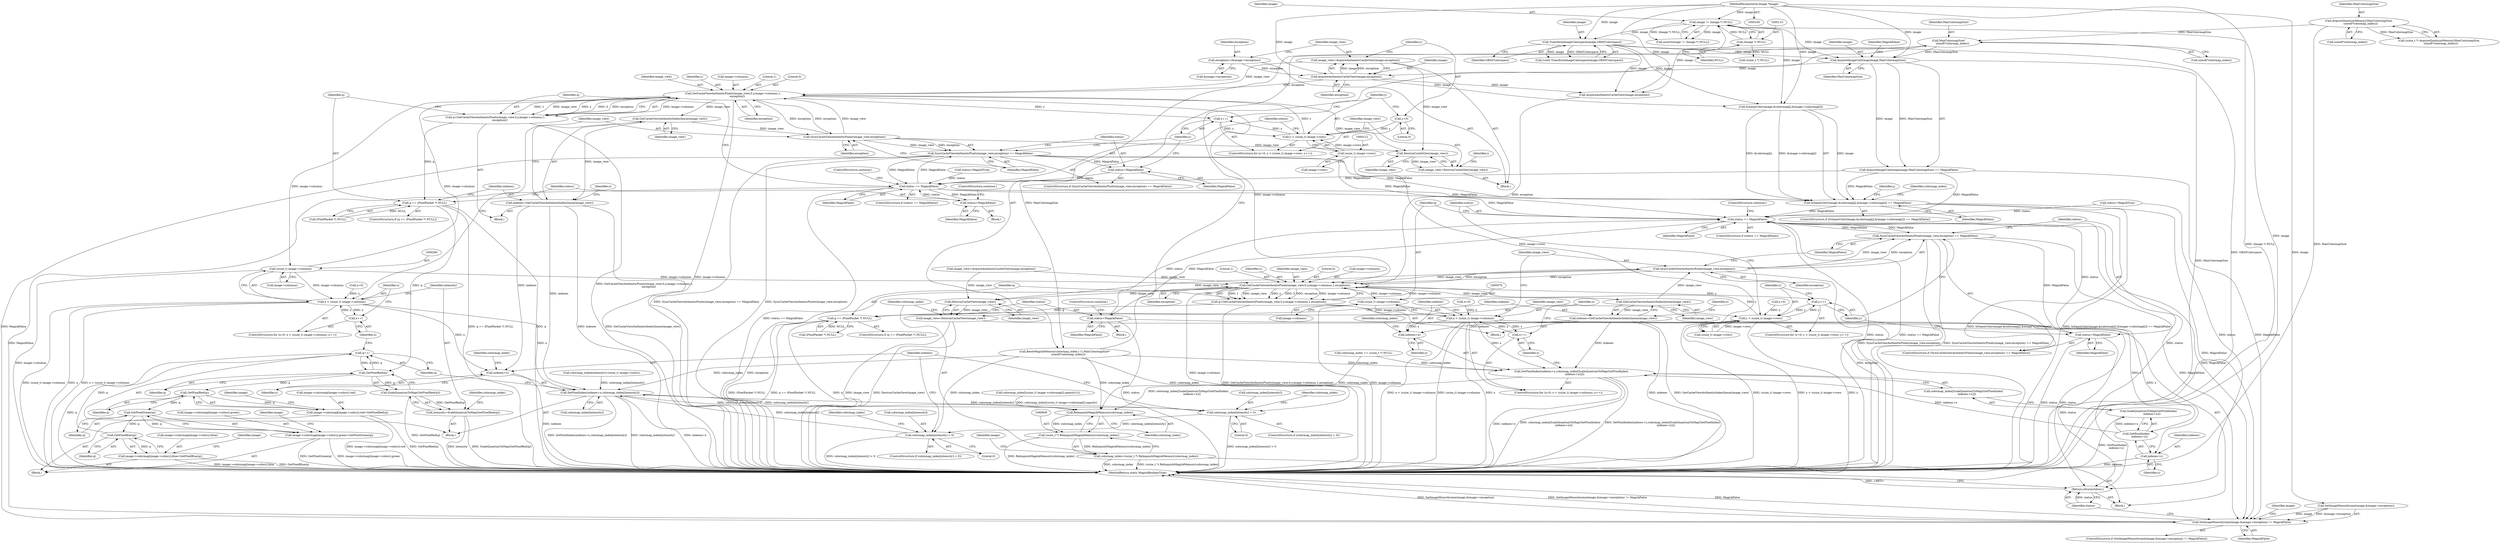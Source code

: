 digraph "0_ImageMagick_db1ffb6cf44bcfe5c4d5fcf9d9109ded5617387f_1@pointer" {
"1000229" [label="(Call,GetCacheViewAuthenticPixels(image_view,0,y,image->columns,1,\n          exception))"];
"1000200" [label="(Call,image_view=AcquireAuthenticCacheView(image,exception))"];
"1000202" [label="(Call,AcquireAuthenticCacheView(image,exception))"];
"1000176" [label="(Call,AcquireImageColormap(image,MaxColormapSize))"];
"1000131" [label="(Call,TransformImageColorspace(image,GRAYColorspace))"];
"1000112" [label="(Call,image != (Image *) NULL)"];
"1000101" [label="(MethodParameterIn,Image *image)"];
"1000114" [label="(Call,(Image *) NULL)"];
"1000169" [label="(Call,MaxColormapSize*\n         sizeof(*colormap_index))"];
"1000138" [label="(Call,AcquireQuantumMemory(MaxColormapSize,\n    sizeof(*colormap_index)))"];
"1000194" [label="(Call,exception=(&image->exception))"];
"1000347" [label="(Call,SyncCacheViewAuthenticPixels(image_view,exception))"];
"1000251" [label="(Call,GetCacheViewAuthenticIndexQueue(image_view))"];
"1000229" [label="(Call,GetCacheViewAuthenticPixels(image_view,0,y,image->columns,1,\n          exception))"];
"1000209" [label="(Call,y < (ssize_t) image->rows)"];
"1000216" [label="(Call,y++)"];
"1000206" [label="(Call,y=0)"];
"1000211" [label="(Call,(ssize_t) image->rows)"];
"1000259" [label="(Call,(ssize_t) image->columns)"];
"1000227" [label="(Call,q=GetCacheViewAuthenticPixels(image_view,0,y,image->columns,1,\n          exception))"];
"1000239" [label="(Call,q == (PixelPacket *) NULL)"];
"1000271" [label="(Call,GetPixelRed(q))"];
"1000270" [label="(Call,ScaleQuantumToMap(GetPixelRed(q)))"];
"1000268" [label="(Call,intensity=ScaleQuantumToMap(GetPixelRed(q)))"];
"1000306" [label="(Call,GetPixelRed(q))"];
"1000296" [label="(Call,image->colormap[image->colors].red=GetPixelRed(q))"];
"1000318" [label="(Call,GetPixelGreen(q))"];
"1000308" [label="(Call,image->colormap[image->colors].green=GetPixelGreen(q))"];
"1000330" [label="(Call,GetPixelBlue(q))"];
"1000320" [label="(Call,image->colormap[image->colors].blue=GetPixelBlue(q))"];
"1000343" [label="(Call,q++)"];
"1000249" [label="(Call,indexes=GetCacheViewAuthenticIndexQueue(image_view))"];
"1000336" [label="(Call,SetPixelIndex(indexes+x,colormap_index[intensity]))"];
"1000274" [label="(Call,colormap_index[intensity] < 0)"];
"1000281" [label="(Call,colormap_index[intensity] < 0)"];
"1000610" [label="(Call,RelinquishMagickMemory(colormap_index))"];
"1000608" [label="(Call,(ssize_t *) RelinquishMagickMemory(colormap_index))"];
"1000606" [label="(Call,colormap_index=(ssize_t *) RelinquishMagickMemory(colormap_index))"];
"1000337" [label="(Call,indexes+x)"];
"1000346" [label="(Call,SyncCacheViewAuthenticPixels(image_view,exception) == MagickFalse)"];
"1000223" [label="(Call,status == MagickFalse)"];
"1000245" [label="(Call,status=MagickFalse)"];
"1000444" [label="(Call,IsSameColor(image,&colormap[j],&image->colormap[i]) == MagickFalse)"];
"1000539" [label="(Call,status == MagickFalse)"];
"1000561" [label="(Call,status=MagickFalse)"];
"1000631" [label="(Return,return(status);)"];
"1000594" [label="(Call,SyncCacheViewAuthenticPixels(image_view,exception) == MagickFalse)"];
"1000599" [label="(Call,status=MagickFalse)"];
"1000618" [label="(Call,SetImageMonochrome(image,&image->exception) != MagickFalse)"];
"1000351" [label="(Call,status=MagickFalse)"];
"1000356" [label="(Call,DestroyCacheView(image_view))"];
"1000354" [label="(Call,image_view=DestroyCacheView(image_view))"];
"1000257" [label="(Call,x < (ssize_t) image->columns)"];
"1000264" [label="(Call,x++)"];
"1000545" [label="(Call,GetCacheViewAuthenticPixels(image_view,0,y,image->columns,1,exception))"];
"1000532" [label="(Call,y++)"];
"1000525" [label="(Call,y < (ssize_t) image->rows)"];
"1000543" [label="(Call,q=GetCacheViewAuthenticPixels(image_view,0,y,image->columns,1,exception))"];
"1000555" [label="(Call,q == (PixelPacket *) NULL)"];
"1000567" [label="(Call,GetCacheViewAuthenticIndexQueue(image_view))"];
"1000565" [label="(Call,indexes=GetCacheViewAuthenticIndexQueue(image_view))"];
"1000582" [label="(Call,SetPixelIndex(indexes+x,colormap_index[ScaleQuantumToMap(GetPixelIndex(\n        indexes+x))]))"];
"1000583" [label="(Call,indexes+x)"];
"1000595" [label="(Call,SyncCacheViewAuthenticPixels(image_view,exception))"];
"1000604" [label="(Call,DestroyCacheView(image_view))"];
"1000602" [label="(Call,image_view=DestroyCacheView(image_view))"];
"1000575" [label="(Call,(ssize_t) image->columns)"];
"1000573" [label="(Call,x < (ssize_t) image->columns)"];
"1000580" [label="(Call,x++)"];
"1000589" [label="(Call,GetPixelIndex(\n        indexes+x))"];
"1000588" [label="(Call,ScaleQuantumToMap(GetPixelIndex(\n        indexes+x)))"];
"1000590" [label="(Call,indexes+x)"];
"1000564" [label="(ControlStructure,continue;)"];
"1000445" [label="(Call,IsSameColor(image,&colormap[j],&image->colormap[i]))"];
"1000349" [label="(Identifier,exception)"];
"1000258" [label="(Identifier,x)"];
"1000257" [label="(Call,x < (ssize_t) image->columns)"];
"1000232" [label="(Identifier,y)"];
"1000273" [label="(ControlStructure,if (colormap_index[intensity] < 0))"];
"1000522" [label="(Call,y=0)"];
"1000610" [label="(Call,RelinquishMagickMemory(colormap_index))"];
"1000618" [label="(Call,SetImageMonochrome(image,&image->exception) != MagickFalse)"];
"1000270" [label="(Call,ScaleQuantumToMap(GetPixelRed(q)))"];
"1000213" [label="(Call,image->rows)"];
"1000210" [label="(Identifier,y)"];
"1000271" [label="(Call,GetPixelRed(q))"];
"1000346" [label="(Call,SyncCacheViewAuthenticPixels(image_view,exception) == MagickFalse)"];
"1000548" [label="(Identifier,y)"];
"1000591" [label="(Identifier,indexes)"];
"1000460" [label="(Identifier,j)"];
"1000146" [label="(Call,(ssize_t *) NULL)"];
"1000211" [label="(Call,(ssize_t) image->rows)"];
"1000178" [label="(Identifier,MaxColormapSize)"];
"1000217" [label="(Identifier,y)"];
"1000240" [label="(Identifier,q)"];
"1000608" [label="(Call,(ssize_t *) RelinquishMagickMemory(colormap_index))"];
"1000573" [label="(Call,x < (ssize_t) image->columns)"];
"1000344" [label="(Identifier,q)"];
"1000541" [label="(Identifier,MagickFalse)"];
"1000265" [label="(Identifier,x)"];
"1000592" [label="(Identifier,x)"];
"1000470" [label="(Call,colormap_index[(ssize_t) image->colormap[i].opacity]=j)"];
"1000228" [label="(Identifier,q)"];
"1000275" [label="(Call,colormap_index[intensity])"];
"1000233" [label="(Call,image->columns)"];
"1000116" [label="(Identifier,NULL)"];
"1000241" [label="(Call,(PixelPacket *) NULL)"];
"1000587" [label="(Identifier,colormap_index)"];
"1000195" [label="(Identifier,exception)"];
"1000179" [label="(Identifier,MagickFalse)"];
"1000306" [label="(Call,GetPixelRed(q))"];
"1000176" [label="(Call,AcquireImageColormap(image,MaxColormapSize))"];
"1000533" [label="(Identifier,y)"];
"1000571" [label="(Identifier,x)"];
"1000132" [label="(Identifier,image)"];
"1000114" [label="(Call,(Image *) NULL)"];
"1000170" [label="(Identifier,MaxColormapSize)"];
"1000585" [label="(Identifier,x)"];
"1000209" [label="(Call,y < (ssize_t) image->rows)"];
"1000356" [label="(Call,DestroyCacheView(image_view))"];
"1000581" [label="(Identifier,x)"];
"1000352" [label="(Identifier,status)"];
"1000236" [label="(Literal,1)"];
"1000227" [label="(Call,q=GetCacheViewAuthenticPixels(image_view,0,y,image->columns,1,\n          exception))"];
"1000144" [label="(Call,colormap_index == (ssize_t *) NULL)"];
"1000568" [label="(Identifier,image_view)"];
"1000287" [label="(Call,colormap_index[intensity]=(ssize_t) image->colors)"];
"1000321" [label="(Call,image->colormap[image->colors].blue)"];
"1000319" [label="(Identifier,q)"];
"1000247" [label="(Identifier,MagickFalse)"];
"1000597" [label="(Identifier,exception)"];
"1000617" [label="(ControlStructure,if (SetImageMonochrome(image,&image->exception) != MagickFalse))"];
"1000595" [label="(Call,SyncCacheViewAuthenticPixels(image_view,exception))"];
"1000593" [label="(ControlStructure,if (SyncCacheViewAuthenticPixels(image_view,exception) == MagickFalse))"];
"1000334" [label="(Identifier,image)"];
"1000177" [label="(Identifier,image)"];
"1000252" [label="(Identifier,image_view)"];
"1000297" [label="(Call,image->colormap[image->colors].red)"];
"1000331" [label="(Identifier,q)"];
"1000603" [label="(Identifier,image_view)"];
"1000205" [label="(ControlStructure,for (y=0; y < (ssize_t) image->rows; y++))"];
"1000206" [label="(Call,y=0)"];
"1000248" [label="(ControlStructure,continue;)"];
"1000171" [label="(Call,sizeof(*colormap_index))"];
"1000527" [label="(Call,(ssize_t) image->rows)"];
"1000605" [label="(Identifier,image_view)"];
"1000443" [label="(ControlStructure,if (IsSameColor(image,&colormap[j],&image->colormap[i]) == MagickFalse))"];
"1000251" [label="(Call,GetCacheViewAuthenticIndexQueue(image_view))"];
"1000340" [label="(Call,colormap_index[intensity])"];
"1000596" [label="(Identifier,image_view)"];
"1000161" [label="(Block,)"];
"1000546" [label="(Identifier,image_view)"];
"1000457" [label="(Identifier,MagickFalse)"];
"1000136" [label="(Call,(ssize_t *) AcquireQuantumMemory(MaxColormapSize,\n    sizeof(*colormap_index)))"];
"1000309" [label="(Call,image->colormap[image->colors].green)"];
"1000216" [label="(Call,y++)"];
"1000169" [label="(Call,MaxColormapSize*\n         sizeof(*colormap_index))"];
"1000308" [label="(Call,image->colormap[image->colors].green=GetPixelGreen(q))"];
"1000542" [label="(ControlStructure,continue;)"];
"1000200" [label="(Call,image_view=AcquireAuthenticCacheView(image,exception))"];
"1000631" [label="(Return,return(status);)"];
"1000264" [label="(Call,x++)"];
"1000575" [label="(Call,(ssize_t) image->columns)"];
"1000245" [label="(Call,status=MagickFalse)"];
"1000557" [label="(Call,(PixelPacket *) NULL)"];
"1000341" [label="(Identifier,colormap_index)"];
"1000544" [label="(Identifier,q)"];
"1000588" [label="(Call,ScaleQuantumToMap(GetPixelIndex(\n        indexes+x)))"];
"1000102" [label="(Block,)"];
"1000244" [label="(Block,)"];
"1000619" [label="(Call,SetImageMonochrome(image,&image->exception))"];
"1000272" [label="(Identifier,q)"];
"1000226" [label="(ControlStructure,continue;)"];
"1000547" [label="(Literal,0)"];
"1000343" [label="(Call,q++)"];
"1000614" [label="(Identifier,image)"];
"1000231" [label="(Literal,0)"];
"1000607" [label="(Identifier,colormap_index)"];
"1000521" [label="(ControlStructure,for (y=0; y < (ssize_t) image->rows; y++))"];
"1000351" [label="(Call,status=MagickFalse)"];
"1000318" [label="(Call,GetPixelGreen(q))"];
"1000296" [label="(Call,image->colormap[image->colors].red=GetPixelRed(q))"];
"1000285" [label="(Literal,0)"];
"1000444" [label="(Call,IsSameColor(image,&colormap[j],&image->colormap[i]) == MagickFalse)"];
"1000348" [label="(Identifier,image_view)"];
"1000175" [label="(Call,AcquireImageColormap(image,MaxColormapSize) == MagickFalse)"];
"1000250" [label="(Identifier,indexes)"];
"1000224" [label="(Identifier,status)"];
"1000330" [label="(Call,GetPixelBlue(q))"];
"1000586" [label="(Call,colormap_index[ScaleQuantumToMap(GetPixelIndex(\n        indexes+x))])"];
"1000345" [label="(ControlStructure,if (SyncCacheViewAuthenticPixels(image_view,exception) == MagickFalse))"];
"1000281" [label="(Call,colormap_index[intensity] < 0)"];
"1000602" [label="(Call,image_view=DestroyCacheView(image_view))"];
"1000540" [label="(Identifier,status)"];
"1000360" [label="(Identifier,i)"];
"1000545" [label="(Call,GetCacheViewAuthenticPixels(image_view,0,y,image->columns,1,exception))"];
"1000249" [label="(Call,indexes=GetCacheViewAuthenticIndexQueue(image_view))"];
"1000222" [label="(ControlStructure,if (status == MagickFalse))"];
"1000600" [label="(Identifier,status)"];
"1000553" [label="(Identifier,exception)"];
"1000604" [label="(Call,DestroyCacheView(image_view))"];
"1000111" [label="(Call,assert(image != (Image *) NULL))"];
"1000204" [label="(Identifier,exception)"];
"1000574" [label="(Identifier,x)"];
"1000538" [label="(ControlStructure,if (status == MagickFalse))"];
"1000101" [label="(MethodParameterIn,Image *image)"];
"1000337" [label="(Call,indexes+x)"];
"1000289" [label="(Identifier,colormap_index)"];
"1000354" [label="(Call,image_view=DestroyCacheView(image_view))"];
"1000230" [label="(Identifier,image_view)"];
"1000320" [label="(Call,image->colormap[image->colors].blue=GetPixelBlue(q))"];
"1000611" [label="(Identifier,colormap_index)"];
"1000133" [label="(Identifier,GRAYColorspace)"];
"1000131" [label="(Call,TransformImageColorspace(image,GRAYColorspace))"];
"1000539" [label="(Call,status == MagickFalse)"];
"1000567" [label="(Call,GetCacheViewAuthenticIndexQueue(image_view))"];
"1000560" [label="(Block,)"];
"1000554" [label="(ControlStructure,if (q == (PixelPacket *) NULL))"];
"1000549" [label="(Call,image->columns)"];
"1000532" [label="(Call,y++)"];
"1000563" [label="(Identifier,MagickFalse)"];
"1000282" [label="(Call,colormap_index[intensity])"];
"1000347" [label="(Call,SyncCacheViewAuthenticPixels(image_view,exception))"];
"1000269" [label="(Identifier,intensity)"];
"1000253" [label="(ControlStructure,for (x=0; x < (ssize_t) image->columns; x++))"];
"1000338" [label="(Identifier,indexes)"];
"1000507" [label="(Call,status=MagickTrue)"];
"1000268" [label="(Call,intensity=ScaleQuantumToMap(GetPixelRed(q)))"];
"1000525" [label="(Call,y < (ssize_t) image->rows)"];
"1000283" [label="(Identifier,colormap_index)"];
"1000274" [label="(Call,colormap_index[intensity] < 0)"];
"1000280" [label="(ControlStructure,if (colormap_index[intensity] < 0))"];
"1000516" [label="(Call,image_view=AcquireAuthenticCacheView(image,exception))"];
"1000276" [label="(Identifier,colormap_index)"];
"1000336" [label="(Call,SetPixelIndex(indexes+x,colormap_index[intensity]))"];
"1000601" [label="(Identifier,MagickFalse)"];
"1000259" [label="(Call,(ssize_t) image->columns)"];
"1000543" [label="(Call,q=GetCacheViewAuthenticPixels(image_view,0,y,image->columns,1,exception))"];
"1000208" [label="(Literal,0)"];
"1000582" [label="(Call,SetPixelIndex(indexes+x,colormap_index[ScaleQuantumToMap(GetPixelIndex(\n        indexes+x))]))"];
"1000324" [label="(Identifier,image)"];
"1000569" [label="(ControlStructure,for (x=0; x < (ssize_t) image->columns; x++))"];
"1000254" [label="(Call,x=0)"];
"1000278" [label="(Literal,0)"];
"1000139" [label="(Identifier,MaxColormapSize)"];
"1000307" [label="(Identifier,q)"];
"1000562" [label="(Identifier,status)"];
"1000196" [label="(Call,&image->exception)"];
"1000355" [label="(Identifier,image_view)"];
"1000526" [label="(Identifier,y)"];
"1000633" [label="(MethodReturn,static MagickBooleanType)"];
"1000570" [label="(Call,x=0)"];
"1000246" [label="(Identifier,status)"];
"1000191" [label="(Call,status=MagickTrue)"];
"1000552" [label="(Literal,1)"];
"1000577" [label="(Call,image->columns)"];
"1000223" [label="(Call,status == MagickFalse)"];
"1000194" [label="(Call,exception=(&image->exception))"];
"1000584" [label="(Identifier,indexes)"];
"1000628" [label="(Identifier,image)"];
"1000225" [label="(Identifier,MagickFalse)"];
"1000565" [label="(Call,indexes=GetCacheViewAuthenticIndexQueue(image_view))"];
"1000518" [label="(Call,AcquireAuthenticCacheView(image,exception))"];
"1000140" [label="(Call,sizeof(*colormap_index))"];
"1000165" [label="(Call,ResetMagickMemory(colormap_index,(-1),MaxColormapSize*\n         sizeof(*colormap_index)))"];
"1000286" [label="(Block,)"];
"1000113" [label="(Identifier,image)"];
"1000353" [label="(Identifier,MagickFalse)"];
"1000138" [label="(Call,AcquireQuantumMemory(MaxColormapSize,\n    sizeof(*colormap_index)))"];
"1000589" [label="(Call,GetPixelIndex(\n        indexes+x))"];
"1000203" [label="(Identifier,image)"];
"1000312" [label="(Identifier,image)"];
"1000561" [label="(Call,status=MagickFalse)"];
"1000237" [label="(Identifier,exception)"];
"1000129" [label="(Call,(void) TransformImageColorspace(image,GRAYColorspace))"];
"1000229" [label="(Call,GetCacheViewAuthenticPixels(image_view,0,y,image->columns,1,\n          exception))"];
"1000266" [label="(Block,)"];
"1000207" [label="(Identifier,y)"];
"1000472" [label="(Identifier,colormap_index)"];
"1000632" [label="(Identifier,status)"];
"1000556" [label="(Identifier,q)"];
"1000112" [label="(Call,image != (Image *) NULL)"];
"1000255" [label="(Identifier,x)"];
"1000580" [label="(Call,x++)"];
"1000202" [label="(Call,AcquireAuthenticCacheView(image,exception))"];
"1000350" [label="(Identifier,MagickFalse)"];
"1000238" [label="(ControlStructure,if (q == (PixelPacket *) NULL))"];
"1000201" [label="(Identifier,image_view)"];
"1000625" [label="(Identifier,MagickFalse)"];
"1000598" [label="(Identifier,MagickFalse)"];
"1000261" [label="(Call,image->columns)"];
"1000599" [label="(Call,status=MagickFalse)"];
"1000218" [label="(Block,)"];
"1000357" [label="(Identifier,image_view)"];
"1000566" [label="(Identifier,indexes)"];
"1000339" [label="(Identifier,x)"];
"1000606" [label="(Call,colormap_index=(ssize_t *) RelinquishMagickMemory(colormap_index))"];
"1000534" [label="(Block,)"];
"1000583" [label="(Call,indexes+x)"];
"1000239" [label="(Call,q == (PixelPacket *) NULL)"];
"1000590" [label="(Call,indexes+x)"];
"1000555" [label="(Call,q == (PixelPacket *) NULL)"];
"1000594" [label="(Call,SyncCacheViewAuthenticPixels(image_view,exception) == MagickFalse)"];
"1000229" -> "1000227"  [label="AST: "];
"1000229" -> "1000237"  [label="CFG: "];
"1000230" -> "1000229"  [label="AST: "];
"1000231" -> "1000229"  [label="AST: "];
"1000232" -> "1000229"  [label="AST: "];
"1000233" -> "1000229"  [label="AST: "];
"1000236" -> "1000229"  [label="AST: "];
"1000237" -> "1000229"  [label="AST: "];
"1000227" -> "1000229"  [label="CFG: "];
"1000229" -> "1000633"  [label="DDG: image->columns"];
"1000229" -> "1000216"  [label="DDG: y"];
"1000229" -> "1000227"  [label="DDG: image->columns"];
"1000229" -> "1000227"  [label="DDG: 1"];
"1000229" -> "1000227"  [label="DDG: image_view"];
"1000229" -> "1000227"  [label="DDG: y"];
"1000229" -> "1000227"  [label="DDG: 0"];
"1000229" -> "1000227"  [label="DDG: exception"];
"1000200" -> "1000229"  [label="DDG: image_view"];
"1000347" -> "1000229"  [label="DDG: image_view"];
"1000347" -> "1000229"  [label="DDG: exception"];
"1000209" -> "1000229"  [label="DDG: y"];
"1000259" -> "1000229"  [label="DDG: image->columns"];
"1000202" -> "1000229"  [label="DDG: exception"];
"1000229" -> "1000251"  [label="DDG: image_view"];
"1000229" -> "1000259"  [label="DDG: image->columns"];
"1000229" -> "1000347"  [label="DDG: exception"];
"1000229" -> "1000356"  [label="DDG: image_view"];
"1000229" -> "1000545"  [label="DDG: image->columns"];
"1000200" -> "1000161"  [label="AST: "];
"1000200" -> "1000202"  [label="CFG: "];
"1000201" -> "1000200"  [label="AST: "];
"1000202" -> "1000200"  [label="AST: "];
"1000207" -> "1000200"  [label="CFG: "];
"1000202" -> "1000200"  [label="DDG: image"];
"1000202" -> "1000200"  [label="DDG: exception"];
"1000200" -> "1000356"  [label="DDG: image_view"];
"1000202" -> "1000204"  [label="CFG: "];
"1000203" -> "1000202"  [label="AST: "];
"1000204" -> "1000202"  [label="AST: "];
"1000176" -> "1000202"  [label="DDG: image"];
"1000101" -> "1000202"  [label="DDG: image"];
"1000194" -> "1000202"  [label="DDG: exception"];
"1000202" -> "1000445"  [label="DDG: image"];
"1000202" -> "1000518"  [label="DDG: image"];
"1000176" -> "1000175"  [label="AST: "];
"1000176" -> "1000178"  [label="CFG: "];
"1000177" -> "1000176"  [label="AST: "];
"1000178" -> "1000176"  [label="AST: "];
"1000179" -> "1000176"  [label="CFG: "];
"1000176" -> "1000633"  [label="DDG: MaxColormapSize"];
"1000176" -> "1000175"  [label="DDG: image"];
"1000176" -> "1000175"  [label="DDG: MaxColormapSize"];
"1000131" -> "1000176"  [label="DDG: image"];
"1000112" -> "1000176"  [label="DDG: image"];
"1000101" -> "1000176"  [label="DDG: image"];
"1000169" -> "1000176"  [label="DDG: MaxColormapSize"];
"1000131" -> "1000129"  [label="AST: "];
"1000131" -> "1000133"  [label="CFG: "];
"1000132" -> "1000131"  [label="AST: "];
"1000133" -> "1000131"  [label="AST: "];
"1000129" -> "1000131"  [label="CFG: "];
"1000131" -> "1000633"  [label="DDG: GRAYColorspace"];
"1000131" -> "1000129"  [label="DDG: image"];
"1000131" -> "1000129"  [label="DDG: GRAYColorspace"];
"1000112" -> "1000131"  [label="DDG: image"];
"1000101" -> "1000131"  [label="DDG: image"];
"1000131" -> "1000445"  [label="DDG: image"];
"1000131" -> "1000518"  [label="DDG: image"];
"1000112" -> "1000111"  [label="AST: "];
"1000112" -> "1000114"  [label="CFG: "];
"1000113" -> "1000112"  [label="AST: "];
"1000114" -> "1000112"  [label="AST: "];
"1000111" -> "1000112"  [label="CFG: "];
"1000112" -> "1000633"  [label="DDG: (Image *) NULL"];
"1000112" -> "1000111"  [label="DDG: image"];
"1000112" -> "1000111"  [label="DDG: (Image *) NULL"];
"1000101" -> "1000112"  [label="DDG: image"];
"1000114" -> "1000112"  [label="DDG: NULL"];
"1000112" -> "1000445"  [label="DDG: image"];
"1000112" -> "1000518"  [label="DDG: image"];
"1000101" -> "1000100"  [label="AST: "];
"1000101" -> "1000633"  [label="DDG: image"];
"1000101" -> "1000445"  [label="DDG: image"];
"1000101" -> "1000518"  [label="DDG: image"];
"1000101" -> "1000619"  [label="DDG: image"];
"1000114" -> "1000116"  [label="CFG: "];
"1000115" -> "1000114"  [label="AST: "];
"1000116" -> "1000114"  [label="AST: "];
"1000114" -> "1000146"  [label="DDG: NULL"];
"1000169" -> "1000165"  [label="AST: "];
"1000169" -> "1000171"  [label="CFG: "];
"1000170" -> "1000169"  [label="AST: "];
"1000171" -> "1000169"  [label="AST: "];
"1000165" -> "1000169"  [label="CFG: "];
"1000169" -> "1000165"  [label="DDG: MaxColormapSize"];
"1000138" -> "1000169"  [label="DDG: MaxColormapSize"];
"1000138" -> "1000136"  [label="AST: "];
"1000138" -> "1000140"  [label="CFG: "];
"1000139" -> "1000138"  [label="AST: "];
"1000140" -> "1000138"  [label="AST: "];
"1000136" -> "1000138"  [label="CFG: "];
"1000138" -> "1000633"  [label="DDG: MaxColormapSize"];
"1000138" -> "1000136"  [label="DDG: MaxColormapSize"];
"1000194" -> "1000161"  [label="AST: "];
"1000194" -> "1000196"  [label="CFG: "];
"1000195" -> "1000194"  [label="AST: "];
"1000196" -> "1000194"  [label="AST: "];
"1000201" -> "1000194"  [label="CFG: "];
"1000347" -> "1000346"  [label="AST: "];
"1000347" -> "1000349"  [label="CFG: "];
"1000348" -> "1000347"  [label="AST: "];
"1000349" -> "1000347"  [label="AST: "];
"1000350" -> "1000347"  [label="CFG: "];
"1000347" -> "1000346"  [label="DDG: image_view"];
"1000347" -> "1000346"  [label="DDG: exception"];
"1000251" -> "1000347"  [label="DDG: image_view"];
"1000347" -> "1000356"  [label="DDG: image_view"];
"1000251" -> "1000249"  [label="AST: "];
"1000251" -> "1000252"  [label="CFG: "];
"1000252" -> "1000251"  [label="AST: "];
"1000249" -> "1000251"  [label="CFG: "];
"1000251" -> "1000249"  [label="DDG: image_view"];
"1000209" -> "1000205"  [label="AST: "];
"1000209" -> "1000211"  [label="CFG: "];
"1000210" -> "1000209"  [label="AST: "];
"1000211" -> "1000209"  [label="AST: "];
"1000224" -> "1000209"  [label="CFG: "];
"1000355" -> "1000209"  [label="CFG: "];
"1000216" -> "1000209"  [label="DDG: y"];
"1000206" -> "1000209"  [label="DDG: y"];
"1000211" -> "1000209"  [label="DDG: image->rows"];
"1000209" -> "1000216"  [label="DDG: y"];
"1000216" -> "1000205"  [label="AST: "];
"1000216" -> "1000217"  [label="CFG: "];
"1000217" -> "1000216"  [label="AST: "];
"1000210" -> "1000216"  [label="CFG: "];
"1000206" -> "1000205"  [label="AST: "];
"1000206" -> "1000208"  [label="CFG: "];
"1000207" -> "1000206"  [label="AST: "];
"1000208" -> "1000206"  [label="AST: "];
"1000210" -> "1000206"  [label="CFG: "];
"1000211" -> "1000213"  [label="CFG: "];
"1000212" -> "1000211"  [label="AST: "];
"1000213" -> "1000211"  [label="AST: "];
"1000211" -> "1000527"  [label="DDG: image->rows"];
"1000259" -> "1000257"  [label="AST: "];
"1000259" -> "1000261"  [label="CFG: "];
"1000260" -> "1000259"  [label="AST: "];
"1000261" -> "1000259"  [label="AST: "];
"1000257" -> "1000259"  [label="CFG: "];
"1000259" -> "1000633"  [label="DDG: image->columns"];
"1000259" -> "1000257"  [label="DDG: image->columns"];
"1000259" -> "1000545"  [label="DDG: image->columns"];
"1000227" -> "1000218"  [label="AST: "];
"1000228" -> "1000227"  [label="AST: "];
"1000240" -> "1000227"  [label="CFG: "];
"1000227" -> "1000633"  [label="DDG: GetCacheViewAuthenticPixels(image_view,0,y,image->columns,1,\n          exception)"];
"1000227" -> "1000239"  [label="DDG: q"];
"1000239" -> "1000238"  [label="AST: "];
"1000239" -> "1000241"  [label="CFG: "];
"1000240" -> "1000239"  [label="AST: "];
"1000241" -> "1000239"  [label="AST: "];
"1000246" -> "1000239"  [label="CFG: "];
"1000250" -> "1000239"  [label="CFG: "];
"1000239" -> "1000633"  [label="DDG: q == (PixelPacket *) NULL"];
"1000239" -> "1000633"  [label="DDG: q"];
"1000241" -> "1000239"  [label="DDG: NULL"];
"1000239" -> "1000271"  [label="DDG: q"];
"1000271" -> "1000270"  [label="AST: "];
"1000271" -> "1000272"  [label="CFG: "];
"1000272" -> "1000271"  [label="AST: "];
"1000270" -> "1000271"  [label="CFG: "];
"1000271" -> "1000270"  [label="DDG: q"];
"1000343" -> "1000271"  [label="DDG: q"];
"1000271" -> "1000306"  [label="DDG: q"];
"1000271" -> "1000343"  [label="DDG: q"];
"1000270" -> "1000268"  [label="AST: "];
"1000268" -> "1000270"  [label="CFG: "];
"1000270" -> "1000633"  [label="DDG: GetPixelRed(q)"];
"1000270" -> "1000268"  [label="DDG: GetPixelRed(q)"];
"1000268" -> "1000266"  [label="AST: "];
"1000269" -> "1000268"  [label="AST: "];
"1000276" -> "1000268"  [label="CFG: "];
"1000268" -> "1000633"  [label="DDG: intensity"];
"1000268" -> "1000633"  [label="DDG: ScaleQuantumToMap(GetPixelRed(q))"];
"1000306" -> "1000296"  [label="AST: "];
"1000306" -> "1000307"  [label="CFG: "];
"1000307" -> "1000306"  [label="AST: "];
"1000296" -> "1000306"  [label="CFG: "];
"1000306" -> "1000296"  [label="DDG: q"];
"1000306" -> "1000318"  [label="DDG: q"];
"1000296" -> "1000286"  [label="AST: "];
"1000297" -> "1000296"  [label="AST: "];
"1000312" -> "1000296"  [label="CFG: "];
"1000296" -> "1000633"  [label="DDG: image->colormap[image->colors].red"];
"1000296" -> "1000633"  [label="DDG: GetPixelRed(q)"];
"1000318" -> "1000308"  [label="AST: "];
"1000318" -> "1000319"  [label="CFG: "];
"1000319" -> "1000318"  [label="AST: "];
"1000308" -> "1000318"  [label="CFG: "];
"1000318" -> "1000308"  [label="DDG: q"];
"1000318" -> "1000330"  [label="DDG: q"];
"1000308" -> "1000286"  [label="AST: "];
"1000309" -> "1000308"  [label="AST: "];
"1000324" -> "1000308"  [label="CFG: "];
"1000308" -> "1000633"  [label="DDG: image->colormap[image->colors].green"];
"1000308" -> "1000633"  [label="DDG: GetPixelGreen(q)"];
"1000330" -> "1000320"  [label="AST: "];
"1000330" -> "1000331"  [label="CFG: "];
"1000331" -> "1000330"  [label="AST: "];
"1000320" -> "1000330"  [label="CFG: "];
"1000330" -> "1000320"  [label="DDG: q"];
"1000330" -> "1000343"  [label="DDG: q"];
"1000320" -> "1000286"  [label="AST: "];
"1000321" -> "1000320"  [label="AST: "];
"1000334" -> "1000320"  [label="CFG: "];
"1000320" -> "1000633"  [label="DDG: GetPixelBlue(q)"];
"1000320" -> "1000633"  [label="DDG: image->colormap[image->colors].blue"];
"1000343" -> "1000266"  [label="AST: "];
"1000343" -> "1000344"  [label="CFG: "];
"1000344" -> "1000343"  [label="AST: "];
"1000265" -> "1000343"  [label="CFG: "];
"1000343" -> "1000633"  [label="DDG: q"];
"1000249" -> "1000218"  [label="AST: "];
"1000250" -> "1000249"  [label="AST: "];
"1000255" -> "1000249"  [label="CFG: "];
"1000249" -> "1000633"  [label="DDG: GetCacheViewAuthenticIndexQueue(image_view)"];
"1000249" -> "1000633"  [label="DDG: indexes"];
"1000249" -> "1000336"  [label="DDG: indexes"];
"1000249" -> "1000337"  [label="DDG: indexes"];
"1000336" -> "1000266"  [label="AST: "];
"1000336" -> "1000340"  [label="CFG: "];
"1000337" -> "1000336"  [label="AST: "];
"1000340" -> "1000336"  [label="AST: "];
"1000344" -> "1000336"  [label="CFG: "];
"1000336" -> "1000633"  [label="DDG: SetPixelIndex(indexes+x,colormap_index[intensity])"];
"1000336" -> "1000633"  [label="DDG: colormap_index[intensity]"];
"1000336" -> "1000633"  [label="DDG: indexes+x"];
"1000336" -> "1000274"  [label="DDG: colormap_index[intensity]"];
"1000257" -> "1000336"  [label="DDG: x"];
"1000281" -> "1000336"  [label="DDG: colormap_index[intensity]"];
"1000274" -> "1000336"  [label="DDG: colormap_index[intensity]"];
"1000165" -> "1000336"  [label="DDG: colormap_index"];
"1000287" -> "1000336"  [label="DDG: colormap_index[intensity]"];
"1000336" -> "1000610"  [label="DDG: colormap_index[intensity]"];
"1000274" -> "1000273"  [label="AST: "];
"1000274" -> "1000278"  [label="CFG: "];
"1000275" -> "1000274"  [label="AST: "];
"1000278" -> "1000274"  [label="AST: "];
"1000283" -> "1000274"  [label="CFG: "];
"1000338" -> "1000274"  [label="CFG: "];
"1000274" -> "1000633"  [label="DDG: colormap_index[intensity] < 0"];
"1000165" -> "1000274"  [label="DDG: colormap_index"];
"1000274" -> "1000281"  [label="DDG: colormap_index[intensity]"];
"1000281" -> "1000280"  [label="AST: "];
"1000281" -> "1000285"  [label="CFG: "];
"1000282" -> "1000281"  [label="AST: "];
"1000285" -> "1000281"  [label="AST: "];
"1000289" -> "1000281"  [label="CFG: "];
"1000338" -> "1000281"  [label="CFG: "];
"1000281" -> "1000633"  [label="DDG: colormap_index[intensity] < 0"];
"1000165" -> "1000281"  [label="DDG: colormap_index"];
"1000610" -> "1000608"  [label="AST: "];
"1000610" -> "1000611"  [label="CFG: "];
"1000611" -> "1000610"  [label="AST: "];
"1000608" -> "1000610"  [label="CFG: "];
"1000610" -> "1000608"  [label="DDG: colormap_index"];
"1000165" -> "1000610"  [label="DDG: colormap_index"];
"1000582" -> "1000610"  [label="DDG: colormap_index[ScaleQuantumToMap(GetPixelIndex(\n        indexes+x))]"];
"1000144" -> "1000610"  [label="DDG: colormap_index"];
"1000470" -> "1000610"  [label="DDG: colormap_index[(ssize_t) image->colormap[i].opacity]"];
"1000608" -> "1000606"  [label="AST: "];
"1000609" -> "1000608"  [label="AST: "];
"1000606" -> "1000608"  [label="CFG: "];
"1000608" -> "1000633"  [label="DDG: RelinquishMagickMemory(colormap_index)"];
"1000608" -> "1000606"  [label="DDG: RelinquishMagickMemory(colormap_index)"];
"1000606" -> "1000102"  [label="AST: "];
"1000607" -> "1000606"  [label="AST: "];
"1000614" -> "1000606"  [label="CFG: "];
"1000606" -> "1000633"  [label="DDG: colormap_index"];
"1000606" -> "1000633"  [label="DDG: (ssize_t *) RelinquishMagickMemory(colormap_index)"];
"1000337" -> "1000339"  [label="CFG: "];
"1000338" -> "1000337"  [label="AST: "];
"1000339" -> "1000337"  [label="AST: "];
"1000341" -> "1000337"  [label="CFG: "];
"1000337" -> "1000633"  [label="DDG: indexes"];
"1000257" -> "1000337"  [label="DDG: x"];
"1000346" -> "1000345"  [label="AST: "];
"1000346" -> "1000350"  [label="CFG: "];
"1000350" -> "1000346"  [label="AST: "];
"1000352" -> "1000346"  [label="CFG: "];
"1000217" -> "1000346"  [label="CFG: "];
"1000346" -> "1000633"  [label="DDG: SyncCacheViewAuthenticPixels(image_view,exception)"];
"1000346" -> "1000633"  [label="DDG: SyncCacheViewAuthenticPixels(image_view,exception) == MagickFalse"];
"1000346" -> "1000223"  [label="DDG: MagickFalse"];
"1000223" -> "1000346"  [label="DDG: MagickFalse"];
"1000346" -> "1000351"  [label="DDG: MagickFalse"];
"1000346" -> "1000444"  [label="DDG: MagickFalse"];
"1000346" -> "1000539"  [label="DDG: MagickFalse"];
"1000346" -> "1000618"  [label="DDG: MagickFalse"];
"1000223" -> "1000222"  [label="AST: "];
"1000223" -> "1000225"  [label="CFG: "];
"1000224" -> "1000223"  [label="AST: "];
"1000225" -> "1000223"  [label="AST: "];
"1000226" -> "1000223"  [label="CFG: "];
"1000228" -> "1000223"  [label="CFG: "];
"1000223" -> "1000633"  [label="DDG: status == MagickFalse"];
"1000351" -> "1000223"  [label="DDG: status"];
"1000245" -> "1000223"  [label="DDG: status"];
"1000191" -> "1000223"  [label="DDG: status"];
"1000175" -> "1000223"  [label="DDG: MagickFalse"];
"1000223" -> "1000245"  [label="DDG: MagickFalse"];
"1000223" -> "1000444"  [label="DDG: MagickFalse"];
"1000223" -> "1000539"  [label="DDG: MagickFalse"];
"1000223" -> "1000618"  [label="DDG: MagickFalse"];
"1000245" -> "1000244"  [label="AST: "];
"1000245" -> "1000247"  [label="CFG: "];
"1000246" -> "1000245"  [label="AST: "];
"1000247" -> "1000245"  [label="AST: "];
"1000248" -> "1000245"  [label="CFG: "];
"1000444" -> "1000443"  [label="AST: "];
"1000444" -> "1000457"  [label="CFG: "];
"1000445" -> "1000444"  [label="AST: "];
"1000457" -> "1000444"  [label="AST: "];
"1000460" -> "1000444"  [label="CFG: "];
"1000472" -> "1000444"  [label="CFG: "];
"1000444" -> "1000633"  [label="DDG: IsSameColor(image,&colormap[j],&image->colormap[i])"];
"1000444" -> "1000633"  [label="DDG: IsSameColor(image,&colormap[j],&image->colormap[i]) == MagickFalse"];
"1000445" -> "1000444"  [label="DDG: image"];
"1000445" -> "1000444"  [label="DDG: &colormap[j]"];
"1000445" -> "1000444"  [label="DDG: &image->colormap[i]"];
"1000175" -> "1000444"  [label="DDG: MagickFalse"];
"1000444" -> "1000539"  [label="DDG: MagickFalse"];
"1000444" -> "1000618"  [label="DDG: MagickFalse"];
"1000539" -> "1000538"  [label="AST: "];
"1000539" -> "1000541"  [label="CFG: "];
"1000540" -> "1000539"  [label="AST: "];
"1000541" -> "1000539"  [label="AST: "];
"1000542" -> "1000539"  [label="CFG: "];
"1000544" -> "1000539"  [label="CFG: "];
"1000539" -> "1000633"  [label="DDG: status"];
"1000539" -> "1000633"  [label="DDG: status == MagickFalse"];
"1000561" -> "1000539"  [label="DDG: status"];
"1000599" -> "1000539"  [label="DDG: status"];
"1000507" -> "1000539"  [label="DDG: status"];
"1000175" -> "1000539"  [label="DDG: MagickFalse"];
"1000594" -> "1000539"  [label="DDG: MagickFalse"];
"1000539" -> "1000561"  [label="DDG: MagickFalse"];
"1000539" -> "1000594"  [label="DDG: MagickFalse"];
"1000539" -> "1000618"  [label="DDG: MagickFalse"];
"1000539" -> "1000631"  [label="DDG: status"];
"1000561" -> "1000560"  [label="AST: "];
"1000561" -> "1000563"  [label="CFG: "];
"1000562" -> "1000561"  [label="AST: "];
"1000563" -> "1000561"  [label="AST: "];
"1000564" -> "1000561"  [label="CFG: "];
"1000561" -> "1000633"  [label="DDG: status"];
"1000561" -> "1000631"  [label="DDG: status"];
"1000631" -> "1000102"  [label="AST: "];
"1000631" -> "1000632"  [label="CFG: "];
"1000632" -> "1000631"  [label="AST: "];
"1000633" -> "1000631"  [label="CFG: "];
"1000631" -> "1000633"  [label="DDG: <RET>"];
"1000632" -> "1000631"  [label="DDG: status"];
"1000599" -> "1000631"  [label="DDG: status"];
"1000507" -> "1000631"  [label="DDG: status"];
"1000594" -> "1000593"  [label="AST: "];
"1000594" -> "1000598"  [label="CFG: "];
"1000595" -> "1000594"  [label="AST: "];
"1000598" -> "1000594"  [label="AST: "];
"1000600" -> "1000594"  [label="CFG: "];
"1000533" -> "1000594"  [label="CFG: "];
"1000594" -> "1000633"  [label="DDG: SyncCacheViewAuthenticPixels(image_view,exception)"];
"1000594" -> "1000633"  [label="DDG: SyncCacheViewAuthenticPixels(image_view,exception) == MagickFalse"];
"1000595" -> "1000594"  [label="DDG: image_view"];
"1000595" -> "1000594"  [label="DDG: exception"];
"1000594" -> "1000599"  [label="DDG: MagickFalse"];
"1000594" -> "1000618"  [label="DDG: MagickFalse"];
"1000599" -> "1000593"  [label="AST: "];
"1000599" -> "1000601"  [label="CFG: "];
"1000600" -> "1000599"  [label="AST: "];
"1000601" -> "1000599"  [label="AST: "];
"1000533" -> "1000599"  [label="CFG: "];
"1000599" -> "1000633"  [label="DDG: status"];
"1000618" -> "1000617"  [label="AST: "];
"1000618" -> "1000625"  [label="CFG: "];
"1000619" -> "1000618"  [label="AST: "];
"1000625" -> "1000618"  [label="AST: "];
"1000628" -> "1000618"  [label="CFG: "];
"1000632" -> "1000618"  [label="CFG: "];
"1000618" -> "1000633"  [label="DDG: SetImageMonochrome(image,&image->exception) != MagickFalse"];
"1000618" -> "1000633"  [label="DDG: MagickFalse"];
"1000618" -> "1000633"  [label="DDG: SetImageMonochrome(image,&image->exception)"];
"1000619" -> "1000618"  [label="DDG: image"];
"1000619" -> "1000618"  [label="DDG: &image->exception"];
"1000175" -> "1000618"  [label="DDG: MagickFalse"];
"1000351" -> "1000345"  [label="AST: "];
"1000351" -> "1000353"  [label="CFG: "];
"1000352" -> "1000351"  [label="AST: "];
"1000353" -> "1000351"  [label="AST: "];
"1000217" -> "1000351"  [label="CFG: "];
"1000356" -> "1000354"  [label="AST: "];
"1000356" -> "1000357"  [label="CFG: "];
"1000357" -> "1000356"  [label="AST: "];
"1000354" -> "1000356"  [label="CFG: "];
"1000356" -> "1000354"  [label="DDG: image_view"];
"1000354" -> "1000161"  [label="AST: "];
"1000355" -> "1000354"  [label="AST: "];
"1000360" -> "1000354"  [label="CFG: "];
"1000257" -> "1000253"  [label="AST: "];
"1000258" -> "1000257"  [label="AST: "];
"1000269" -> "1000257"  [label="CFG: "];
"1000348" -> "1000257"  [label="CFG: "];
"1000257" -> "1000633"  [label="DDG: (ssize_t) image->columns"];
"1000257" -> "1000633"  [label="DDG: x"];
"1000257" -> "1000633"  [label="DDG: x < (ssize_t) image->columns"];
"1000254" -> "1000257"  [label="DDG: x"];
"1000264" -> "1000257"  [label="DDG: x"];
"1000257" -> "1000264"  [label="DDG: x"];
"1000264" -> "1000253"  [label="AST: "];
"1000264" -> "1000265"  [label="CFG: "];
"1000265" -> "1000264"  [label="AST: "];
"1000258" -> "1000264"  [label="CFG: "];
"1000545" -> "1000543"  [label="AST: "];
"1000545" -> "1000553"  [label="CFG: "];
"1000546" -> "1000545"  [label="AST: "];
"1000547" -> "1000545"  [label="AST: "];
"1000548" -> "1000545"  [label="AST: "];
"1000549" -> "1000545"  [label="AST: "];
"1000552" -> "1000545"  [label="AST: "];
"1000553" -> "1000545"  [label="AST: "];
"1000543" -> "1000545"  [label="CFG: "];
"1000545" -> "1000633"  [label="DDG: exception"];
"1000545" -> "1000633"  [label="DDG: image->columns"];
"1000545" -> "1000532"  [label="DDG: y"];
"1000545" -> "1000543"  [label="DDG: 1"];
"1000545" -> "1000543"  [label="DDG: image_view"];
"1000545" -> "1000543"  [label="DDG: y"];
"1000545" -> "1000543"  [label="DDG: 0"];
"1000545" -> "1000543"  [label="DDG: exception"];
"1000545" -> "1000543"  [label="DDG: image->columns"];
"1000595" -> "1000545"  [label="DDG: image_view"];
"1000595" -> "1000545"  [label="DDG: exception"];
"1000516" -> "1000545"  [label="DDG: image_view"];
"1000525" -> "1000545"  [label="DDG: y"];
"1000575" -> "1000545"  [label="DDG: image->columns"];
"1000518" -> "1000545"  [label="DDG: exception"];
"1000545" -> "1000567"  [label="DDG: image_view"];
"1000545" -> "1000575"  [label="DDG: image->columns"];
"1000545" -> "1000595"  [label="DDG: exception"];
"1000545" -> "1000604"  [label="DDG: image_view"];
"1000532" -> "1000521"  [label="AST: "];
"1000532" -> "1000533"  [label="CFG: "];
"1000533" -> "1000532"  [label="AST: "];
"1000526" -> "1000532"  [label="CFG: "];
"1000532" -> "1000525"  [label="DDG: y"];
"1000525" -> "1000532"  [label="DDG: y"];
"1000525" -> "1000521"  [label="AST: "];
"1000525" -> "1000527"  [label="CFG: "];
"1000526" -> "1000525"  [label="AST: "];
"1000527" -> "1000525"  [label="AST: "];
"1000540" -> "1000525"  [label="CFG: "];
"1000603" -> "1000525"  [label="CFG: "];
"1000525" -> "1000633"  [label="DDG: y < (ssize_t) image->rows"];
"1000525" -> "1000633"  [label="DDG: y"];
"1000525" -> "1000633"  [label="DDG: (ssize_t) image->rows"];
"1000522" -> "1000525"  [label="DDG: y"];
"1000527" -> "1000525"  [label="DDG: image->rows"];
"1000543" -> "1000534"  [label="AST: "];
"1000544" -> "1000543"  [label="AST: "];
"1000556" -> "1000543"  [label="CFG: "];
"1000543" -> "1000633"  [label="DDG: GetCacheViewAuthenticPixels(image_view,0,y,image->columns,1,exception)"];
"1000543" -> "1000555"  [label="DDG: q"];
"1000555" -> "1000554"  [label="AST: "];
"1000555" -> "1000557"  [label="CFG: "];
"1000556" -> "1000555"  [label="AST: "];
"1000557" -> "1000555"  [label="AST: "];
"1000562" -> "1000555"  [label="CFG: "];
"1000566" -> "1000555"  [label="CFG: "];
"1000555" -> "1000633"  [label="DDG: (PixelPacket *) NULL"];
"1000555" -> "1000633"  [label="DDG: q == (PixelPacket *) NULL"];
"1000555" -> "1000633"  [label="DDG: q"];
"1000557" -> "1000555"  [label="DDG: NULL"];
"1000567" -> "1000565"  [label="AST: "];
"1000567" -> "1000568"  [label="CFG: "];
"1000568" -> "1000567"  [label="AST: "];
"1000565" -> "1000567"  [label="CFG: "];
"1000567" -> "1000565"  [label="DDG: image_view"];
"1000567" -> "1000595"  [label="DDG: image_view"];
"1000565" -> "1000534"  [label="AST: "];
"1000566" -> "1000565"  [label="AST: "];
"1000571" -> "1000565"  [label="CFG: "];
"1000565" -> "1000633"  [label="DDG: indexes"];
"1000565" -> "1000633"  [label="DDG: GetCacheViewAuthenticIndexQueue(image_view)"];
"1000565" -> "1000582"  [label="DDG: indexes"];
"1000565" -> "1000583"  [label="DDG: indexes"];
"1000582" -> "1000569"  [label="AST: "];
"1000582" -> "1000586"  [label="CFG: "];
"1000583" -> "1000582"  [label="AST: "];
"1000586" -> "1000582"  [label="AST: "];
"1000581" -> "1000582"  [label="CFG: "];
"1000582" -> "1000633"  [label="DDG: indexes+x"];
"1000582" -> "1000633"  [label="DDG: colormap_index[ScaleQuantumToMap(GetPixelIndex(\n        indexes+x))]"];
"1000582" -> "1000633"  [label="DDG: SetPixelIndex(indexes+x,colormap_index[ScaleQuantumToMap(GetPixelIndex(\n        indexes+x))])"];
"1000589" -> "1000582"  [label="DDG: indexes+x"];
"1000573" -> "1000582"  [label="DDG: x"];
"1000165" -> "1000582"  [label="DDG: colormap_index"];
"1000144" -> "1000582"  [label="DDG: colormap_index"];
"1000583" -> "1000585"  [label="CFG: "];
"1000584" -> "1000583"  [label="AST: "];
"1000585" -> "1000583"  [label="AST: "];
"1000587" -> "1000583"  [label="CFG: "];
"1000573" -> "1000583"  [label="DDG: x"];
"1000595" -> "1000597"  [label="CFG: "];
"1000596" -> "1000595"  [label="AST: "];
"1000597" -> "1000595"  [label="AST: "];
"1000598" -> "1000595"  [label="CFG: "];
"1000595" -> "1000633"  [label="DDG: exception"];
"1000595" -> "1000604"  [label="DDG: image_view"];
"1000604" -> "1000602"  [label="AST: "];
"1000604" -> "1000605"  [label="CFG: "];
"1000605" -> "1000604"  [label="AST: "];
"1000602" -> "1000604"  [label="CFG: "];
"1000604" -> "1000602"  [label="DDG: image_view"];
"1000516" -> "1000604"  [label="DDG: image_view"];
"1000602" -> "1000102"  [label="AST: "];
"1000603" -> "1000602"  [label="AST: "];
"1000607" -> "1000602"  [label="CFG: "];
"1000602" -> "1000633"  [label="DDG: DestroyCacheView(image_view)"];
"1000602" -> "1000633"  [label="DDG: image_view"];
"1000575" -> "1000573"  [label="AST: "];
"1000575" -> "1000577"  [label="CFG: "];
"1000576" -> "1000575"  [label="AST: "];
"1000577" -> "1000575"  [label="AST: "];
"1000573" -> "1000575"  [label="CFG: "];
"1000575" -> "1000633"  [label="DDG: image->columns"];
"1000575" -> "1000573"  [label="DDG: image->columns"];
"1000573" -> "1000569"  [label="AST: "];
"1000574" -> "1000573"  [label="AST: "];
"1000584" -> "1000573"  [label="CFG: "];
"1000596" -> "1000573"  [label="CFG: "];
"1000573" -> "1000633"  [label="DDG: (ssize_t) image->columns"];
"1000573" -> "1000633"  [label="DDG: x"];
"1000573" -> "1000633"  [label="DDG: x < (ssize_t) image->columns"];
"1000570" -> "1000573"  [label="DDG: x"];
"1000580" -> "1000573"  [label="DDG: x"];
"1000573" -> "1000580"  [label="DDG: x"];
"1000573" -> "1000589"  [label="DDG: x"];
"1000573" -> "1000590"  [label="DDG: x"];
"1000580" -> "1000569"  [label="AST: "];
"1000580" -> "1000581"  [label="CFG: "];
"1000581" -> "1000580"  [label="AST: "];
"1000574" -> "1000580"  [label="CFG: "];
"1000589" -> "1000588"  [label="AST: "];
"1000589" -> "1000590"  [label="CFG: "];
"1000590" -> "1000589"  [label="AST: "];
"1000588" -> "1000589"  [label="CFG: "];
"1000589" -> "1000588"  [label="DDG: indexes+x"];
"1000588" -> "1000586"  [label="AST: "];
"1000586" -> "1000588"  [label="CFG: "];
"1000588" -> "1000633"  [label="DDG: GetPixelIndex(\n        indexes+x)"];
"1000590" -> "1000592"  [label="CFG: "];
"1000591" -> "1000590"  [label="AST: "];
"1000592" -> "1000590"  [label="AST: "];
"1000590" -> "1000633"  [label="DDG: indexes"];
}
